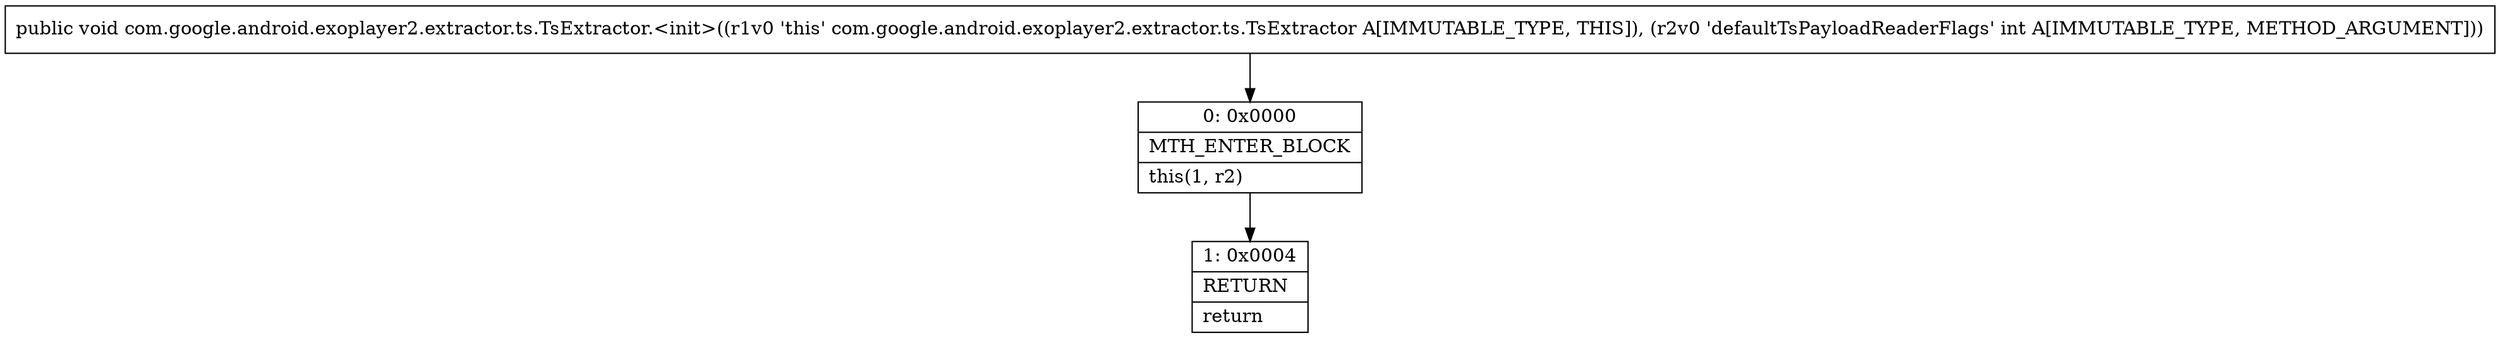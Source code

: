 digraph "CFG forcom.google.android.exoplayer2.extractor.ts.TsExtractor.\<init\>(I)V" {
Node_0 [shape=record,label="{0\:\ 0x0000|MTH_ENTER_BLOCK\l|this(1, r2)\l}"];
Node_1 [shape=record,label="{1\:\ 0x0004|RETURN\l|return\l}"];
MethodNode[shape=record,label="{public void com.google.android.exoplayer2.extractor.ts.TsExtractor.\<init\>((r1v0 'this' com.google.android.exoplayer2.extractor.ts.TsExtractor A[IMMUTABLE_TYPE, THIS]), (r2v0 'defaultTsPayloadReaderFlags' int A[IMMUTABLE_TYPE, METHOD_ARGUMENT])) }"];
MethodNode -> Node_0;
Node_0 -> Node_1;
}

